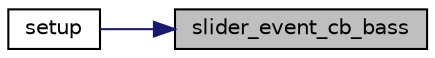 digraph "slider_event_cb_bass"
{
 // LATEX_PDF_SIZE
  edge [fontname="Helvetica",fontsize="10",labelfontname="Helvetica",labelfontsize="10"];
  node [fontname="Helvetica",fontsize="10",shape=record];
  rankdir="RL";
  Node1 [label="slider_event_cb_bass",height=0.2,width=0.4,color="black", fillcolor="grey75", style="filled", fontcolor="black",tooltip=" "];
  Node1 -> Node2 [dir="back",color="midnightblue",fontsize="10",style="solid",fontname="Helvetica"];
  Node2 [label="setup",height=0.2,width=0.4,color="black", fillcolor="white", style="filled",URL="$_d_a_b__2___v0_81_8ino.html#a4fc01d736fe50cf5b977f755b675f11d",tooltip=" "];
}
